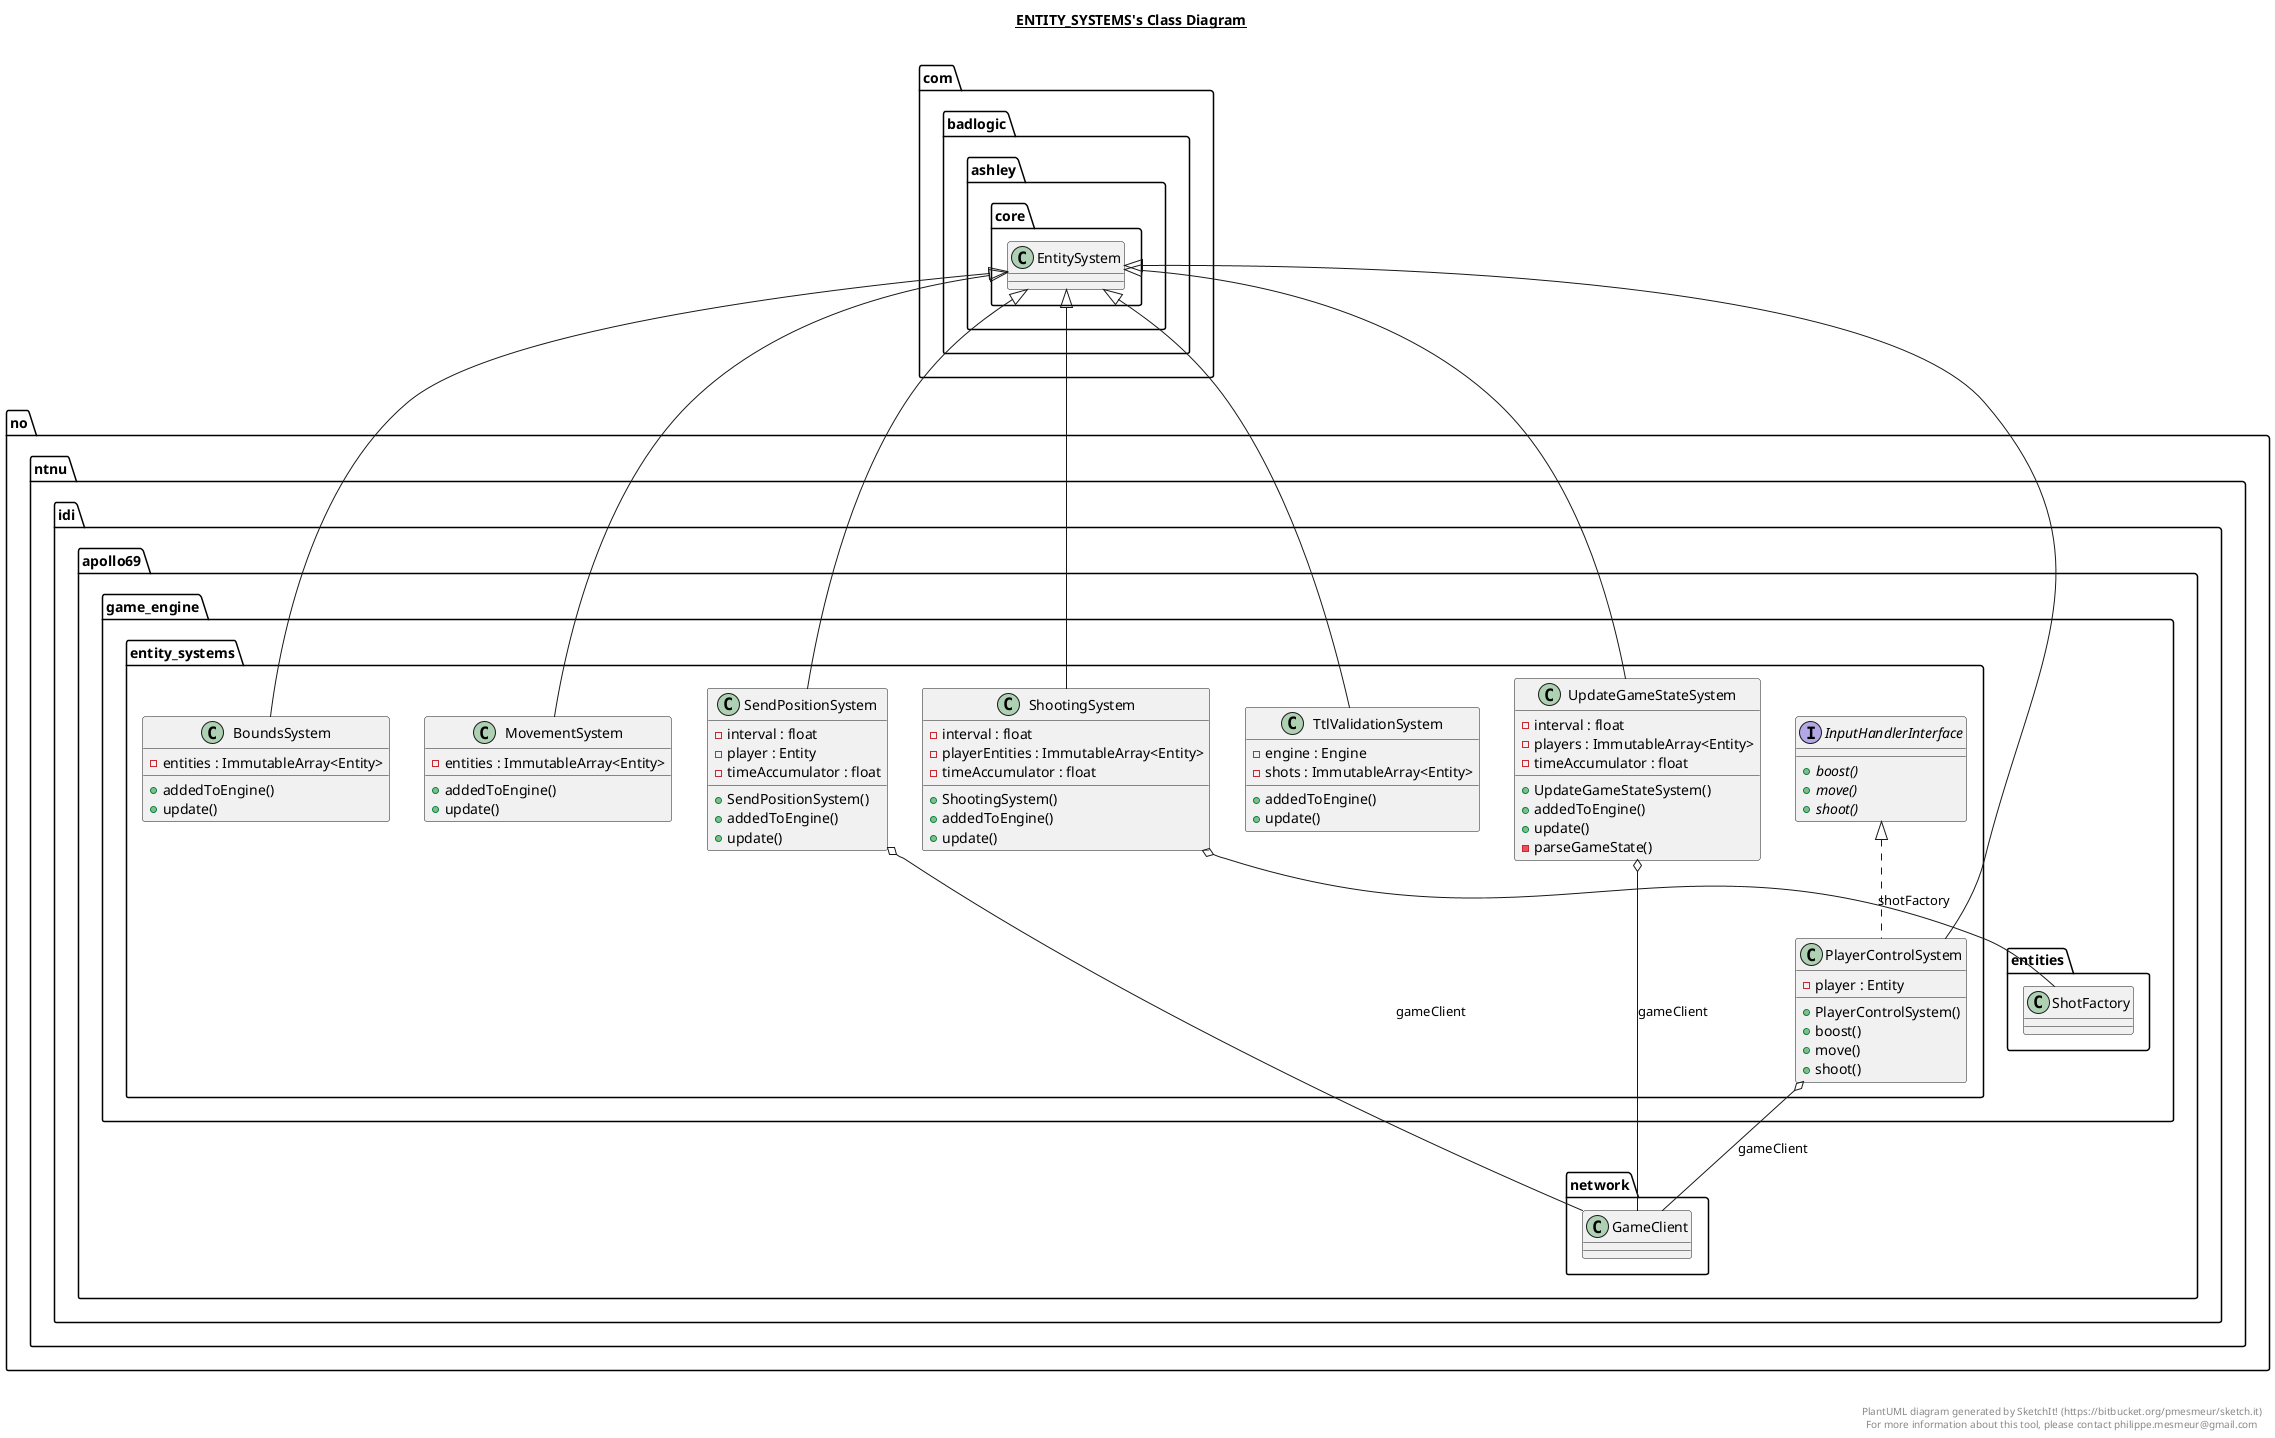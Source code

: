 @startuml

title __ENTITY_SYSTEMS's Class Diagram__\n

  namespace no.ntnu.idi.apollo69 {
    namespace game_engine {
      namespace entity_systems {
        class no.ntnu.idi.apollo69.game_engine.entity_systems.BoundsSystem {
            - entities : ImmutableArray<Entity>
            + addedToEngine()
            + update()
        }
      }
    }
  }
  

  namespace no.ntnu.idi.apollo69 {
    namespace game_engine {
      namespace entity_systems {
        interface no.ntnu.idi.apollo69.game_engine.entity_systems.InputHandlerInterface {
            {abstract} + boost()
            {abstract} + move()
            {abstract} + shoot()
        }
      }
    }
  }
  

  namespace no.ntnu.idi.apollo69 {
    namespace game_engine {
      namespace entity_systems {
        class no.ntnu.idi.apollo69.game_engine.entity_systems.MovementSystem {
            - entities : ImmutableArray<Entity>
            + addedToEngine()
            + update()
        }
      }
    }
  }
  

  namespace no.ntnu.idi.apollo69 {
    namespace game_engine {
      namespace entity_systems {
        class no.ntnu.idi.apollo69.game_engine.entity_systems.PlayerControlSystem {
            - player : Entity
            + PlayerControlSystem()
            + boost()
            + move()
            + shoot()
        }
      }
    }
  }
  

  namespace no.ntnu.idi.apollo69 {
    namespace game_engine {
      namespace entity_systems {
        class no.ntnu.idi.apollo69.game_engine.entity_systems.SendPositionSystem {
            - interval : float
            - player : Entity
            - timeAccumulator : float
            + SendPositionSystem()
            + addedToEngine()
            + update()
        }
      }
    }
  }
  

  namespace no.ntnu.idi.apollo69 {
    namespace game_engine {
      namespace entity_systems {
        class no.ntnu.idi.apollo69.game_engine.entity_systems.ShootingSystem {
            - interval : float
            - playerEntities : ImmutableArray<Entity>
            - timeAccumulator : float
            + ShootingSystem()
            + addedToEngine()
            + update()
        }
      }
    }
  }
  

  namespace no.ntnu.idi.apollo69 {
    namespace game_engine {
      namespace entity_systems {
        class no.ntnu.idi.apollo69.game_engine.entity_systems.TtlValidationSystem {
            - engine : Engine
            - shots : ImmutableArray<Entity>
            + addedToEngine()
            + update()
        }
      }
    }
  }
  

  namespace no.ntnu.idi.apollo69 {
    namespace game_engine {
      namespace entity_systems {
        class no.ntnu.idi.apollo69.game_engine.entity_systems.UpdateGameStateSystem {
            - interval : float
            - players : ImmutableArray<Entity>
            - timeAccumulator : float
            + UpdateGameStateSystem()
            + addedToEngine()
            + update()
            - parseGameState()
        }
      }
    }
  }
  

  no.ntnu.idi.apollo69.game_engine.entity_systems.BoundsSystem -up-|> com.badlogic.ashley.core.EntitySystem
  no.ntnu.idi.apollo69.game_engine.entity_systems.MovementSystem -up-|> com.badlogic.ashley.core.EntitySystem
  no.ntnu.idi.apollo69.game_engine.entity_systems.PlayerControlSystem .up.|> no.ntnu.idi.apollo69.game_engine.entity_systems.InputHandlerInterface
  no.ntnu.idi.apollo69.game_engine.entity_systems.PlayerControlSystem -up-|> com.badlogic.ashley.core.EntitySystem
  no.ntnu.idi.apollo69.game_engine.entity_systems.PlayerControlSystem o-- no.ntnu.idi.apollo69.network.GameClient : gameClient
  no.ntnu.idi.apollo69.game_engine.entity_systems.SendPositionSystem -up-|> com.badlogic.ashley.core.EntitySystem
  no.ntnu.idi.apollo69.game_engine.entity_systems.SendPositionSystem o-- no.ntnu.idi.apollo69.network.GameClient : gameClient
  no.ntnu.idi.apollo69.game_engine.entity_systems.ShootingSystem -up-|> com.badlogic.ashley.core.EntitySystem
  no.ntnu.idi.apollo69.game_engine.entity_systems.ShootingSystem o-- no.ntnu.idi.apollo69.game_engine.entities.ShotFactory : shotFactory
  no.ntnu.idi.apollo69.game_engine.entity_systems.TtlValidationSystem -up-|> com.badlogic.ashley.core.EntitySystem
  no.ntnu.idi.apollo69.game_engine.entity_systems.UpdateGameStateSystem -up-|> com.badlogic.ashley.core.EntitySystem
  no.ntnu.idi.apollo69.game_engine.entity_systems.UpdateGameStateSystem o-- no.ntnu.idi.apollo69.network.GameClient : gameClient


right footer


PlantUML diagram generated by SketchIt! (https://bitbucket.org/pmesmeur/sketch.it)
For more information about this tool, please contact philippe.mesmeur@gmail.com
endfooter

@enduml
